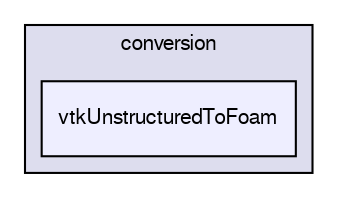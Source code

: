digraph "applications/utilities/mesh/conversion/vtkUnstructuredToFoam" {
  bgcolor=transparent;
  compound=true
  node [ fontsize="10", fontname="FreeSans"];
  edge [ labelfontsize="10", labelfontname="FreeSans"];
  subgraph clusterdir_5148cfe1bce83bc5fdc09a52963260a1 {
    graph [ bgcolor="#ddddee", pencolor="black", label="conversion" fontname="FreeSans", fontsize="10", URL="dir_5148cfe1bce83bc5fdc09a52963260a1.html"]
  dir_7c4dd574f2afc732d6aa3a6f6a2abb3d [shape=box, label="vtkUnstructuredToFoam", style="filled", fillcolor="#eeeeff", pencolor="black", URL="dir_7c4dd574f2afc732d6aa3a6f6a2abb3d.html"];
  }
}
